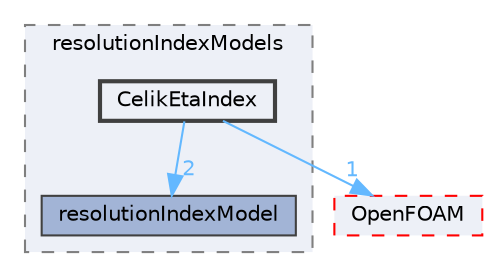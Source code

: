 digraph "src/functionObjects/field/resolutionIndex/resolutionIndexModels/CelikEtaIndex"
{
 // LATEX_PDF_SIZE
  bgcolor="transparent";
  edge [fontname=Helvetica,fontsize=10,labelfontname=Helvetica,labelfontsize=10];
  node [fontname=Helvetica,fontsize=10,shape=box,height=0.2,width=0.4];
  compound=true
  subgraph clusterdir_cf14d401277a9274773b840034e671c0 {
    graph [ bgcolor="#edf0f7", pencolor="grey50", label="resolutionIndexModels", fontname=Helvetica,fontsize=10 style="filled,dashed", URL="dir_cf14d401277a9274773b840034e671c0.html",tooltip=""]
  dir_a95163a2d7d20003ae65738ae90795fd [label="resolutionIndexModel", fillcolor="#a2b4d6", color="grey25", style="filled", URL="dir_a95163a2d7d20003ae65738ae90795fd.html",tooltip=""];
  dir_cd6212de20b1c0d5dd117ef92e043739 [label="CelikEtaIndex", fillcolor="#edf0f7", color="grey25", style="filled,bold", URL="dir_cd6212de20b1c0d5dd117ef92e043739.html",tooltip=""];
  }
  dir_c5473ff19b20e6ec4dfe5c310b3778a8 [label="OpenFOAM", fillcolor="#edf0f7", color="red", style="filled,dashed", URL="dir_c5473ff19b20e6ec4dfe5c310b3778a8.html",tooltip=""];
  dir_cd6212de20b1c0d5dd117ef92e043739->dir_a95163a2d7d20003ae65738ae90795fd [headlabel="2", labeldistance=1.5 headhref="dir_000407_003327.html" href="dir_000407_003327.html" color="steelblue1" fontcolor="steelblue1"];
  dir_cd6212de20b1c0d5dd117ef92e043739->dir_c5473ff19b20e6ec4dfe5c310b3778a8 [headlabel="1", labeldistance=1.5 headhref="dir_000407_002695.html" href="dir_000407_002695.html" color="steelblue1" fontcolor="steelblue1"];
}
